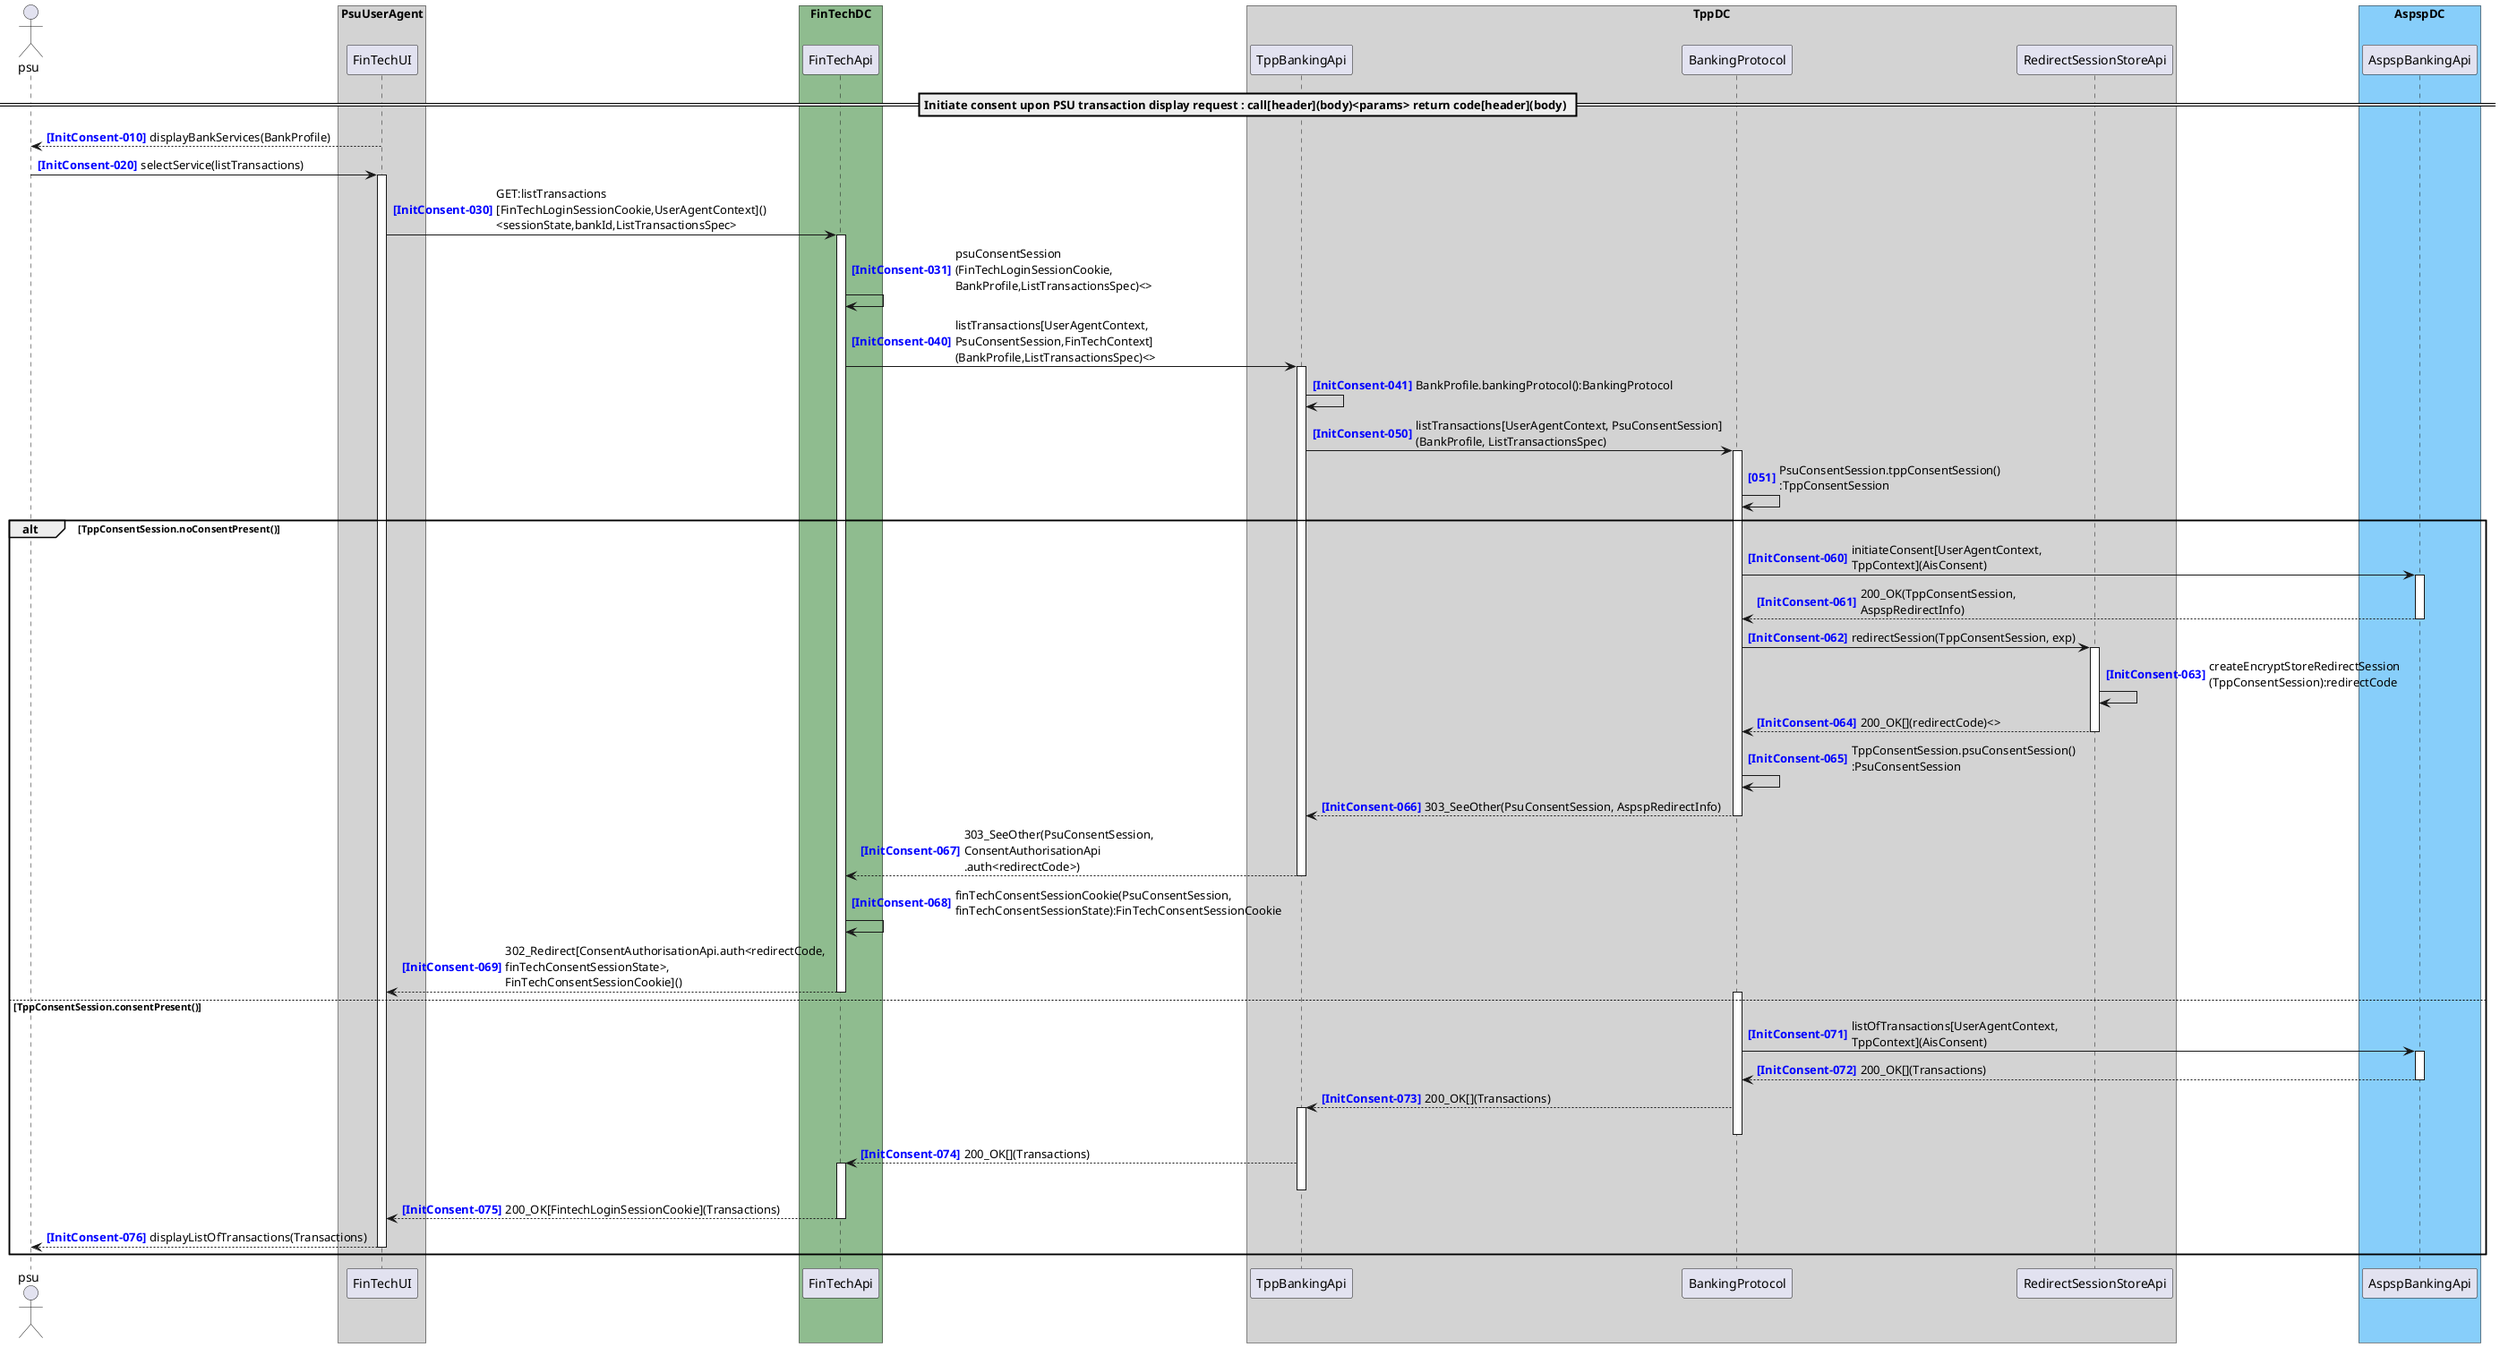 @startuml

autonumber 10 10 "<b><color blue>[InitConsent-000]</color></b>"
actor psu

box "PsuUserAgent" #LightGray
    participant "FinTechUI" as FinTechUI
    'participant "ConsentAuthorisationUI" as ConsentAuthorisationUI
    'participant "OnlineBankingUI" as OnlineBankingUI
end box
box "FinTechDC" #DarkSeaGreen
    participant "FinTechApi" as FinTechApi
end box
box "TppDC" #LightGray
    participant "TppBankingApi" as TppBankingApi
    'participant "TppBankSearchApi" as TppBankSearchApi
    'participant "ConsentAuthorisationApi" as ConsentAuthorisationApi

    participant "BankingProtocol" as BankingProtocol
    participant "RedirectSessionStoreApi" as RedirectSessionStoreApi
end box
box "AspspDC" #LightSkyBlue
	participant "AspspBankingApi" as AspspBankingApi
    'participant "OnlineBankingApi" as OnlineBankingApi
end box

== Initiate consent upon PSU transaction display request : call[header](body)<params> return code[header](body) ==

FinTechUI --> psu : displayBankServices(BankProfile)
psu -> FinTechUI ++ : selectService(listTransactions)
FinTechUI -> FinTechApi ++ : GET:listTransactions\n[FinTechLoginSessionCookie,UserAgentContext]()\n<sessionState,bankId,ListTransactionsSpec>
autonumber 31 1 "<b><color blue>[InitConsent-000]"
FinTechApi -> FinTechApi : psuConsentSession\n(FinTechLoginSessionCookie,\nBankProfile,ListTransactionsSpec)<>
autonumber 40 1 "<b><color blue>[InitConsent-000]"
FinTechApi -> TppBankingApi ++ : listTransactions[UserAgentContext,\nPsuConsentSession,FinTechContext]\n(BankProfile,ListTransactionsSpec)<>
autonumber 41 1 "<b><color blue>[InitConsent-000]"
TppBankingApi -> TppBankingApi : BankProfile.bankingProtocol():BankingProtocol
autonumber 50 1 "<b><color blue>[InitConsent-000]"
TppBankingApi -> BankingProtocol ++ : listTransactions[UserAgentContext, PsuConsentSession]\n(BankProfile, ListTransactionsSpec) 

autonumber 51 1 "<b><color blue>[000]"
BankingProtocol -> BankingProtocol : PsuConsentSession.tppConsentSession()\n:TppConsentSession
alt TppConsentSession.noConsentPresent()
    autonumber 60 1 "<b><color blue>[InitConsent-000]"
    BankingProtocol -> AspspBankingApi ++ : initiateConsent[UserAgentContext,\nTppContext](AisConsent) 
    return 200_OK(TppConsentSession,\nAspspRedirectInfo)
    BankingProtocol -> RedirectSessionStoreApi ++ : redirectSession(TppConsentSession, exp)
    RedirectSessionStoreApi -> RedirectSessionStoreApi : createEncryptStoreRedirectSession\n(TppConsentSession):redirectCode
    return 200_OK[](redirectCode)<>
    BankingProtocol -> BankingProtocol : TppConsentSession.psuConsentSession()\n:PsuConsentSession
    return 303_SeeOther(PsuConsentSession, AspspRedirectInfo)
    return 303_SeeOther(PsuConsentSession,\nConsentAuthorisationApi\n.auth<redirectCode>)
    FinTechApi -> FinTechApi : finTechConsentSessionCookie(PsuConsentSession,\nfinTechConsentSessionState):FinTechConsentSessionCookie
    return 302_Redirect[ConsentAuthorisationApi.auth<redirectCode,\nfinTechConsentSessionState>,\nFinTechConsentSessionCookie]()
else TppConsentSession.consentPresent()
    autonumber 71 1 "<b><color blue>[InitConsent-000]"
    activate BankingProtocol
    BankingProtocol -> AspspBankingApi ++ : listOfTransactions[UserAgentContext,\nTppContext](AisConsent) 
    return 200_OK[](Transactions)
    BankingProtocol --> TppBankingApi ++: 200_OK[](Transactions)
    deactivate BankingProtocol
    TppBankingApi --> FinTechApi ++ : 200_OK[](Transactions)
    deactivate TppBankingApi
    FinTechApi --> FinTechUI : 200_OK[FintechLoginSessionCookie](Transactions)
    deactivate FinTechApi
    return displayListOfTransactions(Transactions)
end
@enduml
